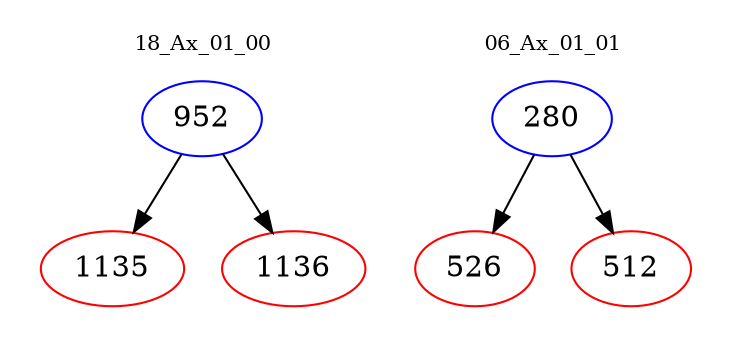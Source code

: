 digraph{
subgraph cluster_0 {
color = white
label = "18_Ax_01_00";
fontsize=10;
T0_952 [label="952", color="blue"]
T0_952 -> T0_1135 [color="black"]
T0_1135 [label="1135", color="red"]
T0_952 -> T0_1136 [color="black"]
T0_1136 [label="1136", color="red"]
}
subgraph cluster_1 {
color = white
label = "06_Ax_01_01";
fontsize=10;
T1_280 [label="280", color="blue"]
T1_280 -> T1_526 [color="black"]
T1_526 [label="526", color="red"]
T1_280 -> T1_512 [color="black"]
T1_512 [label="512", color="red"]
}
}
